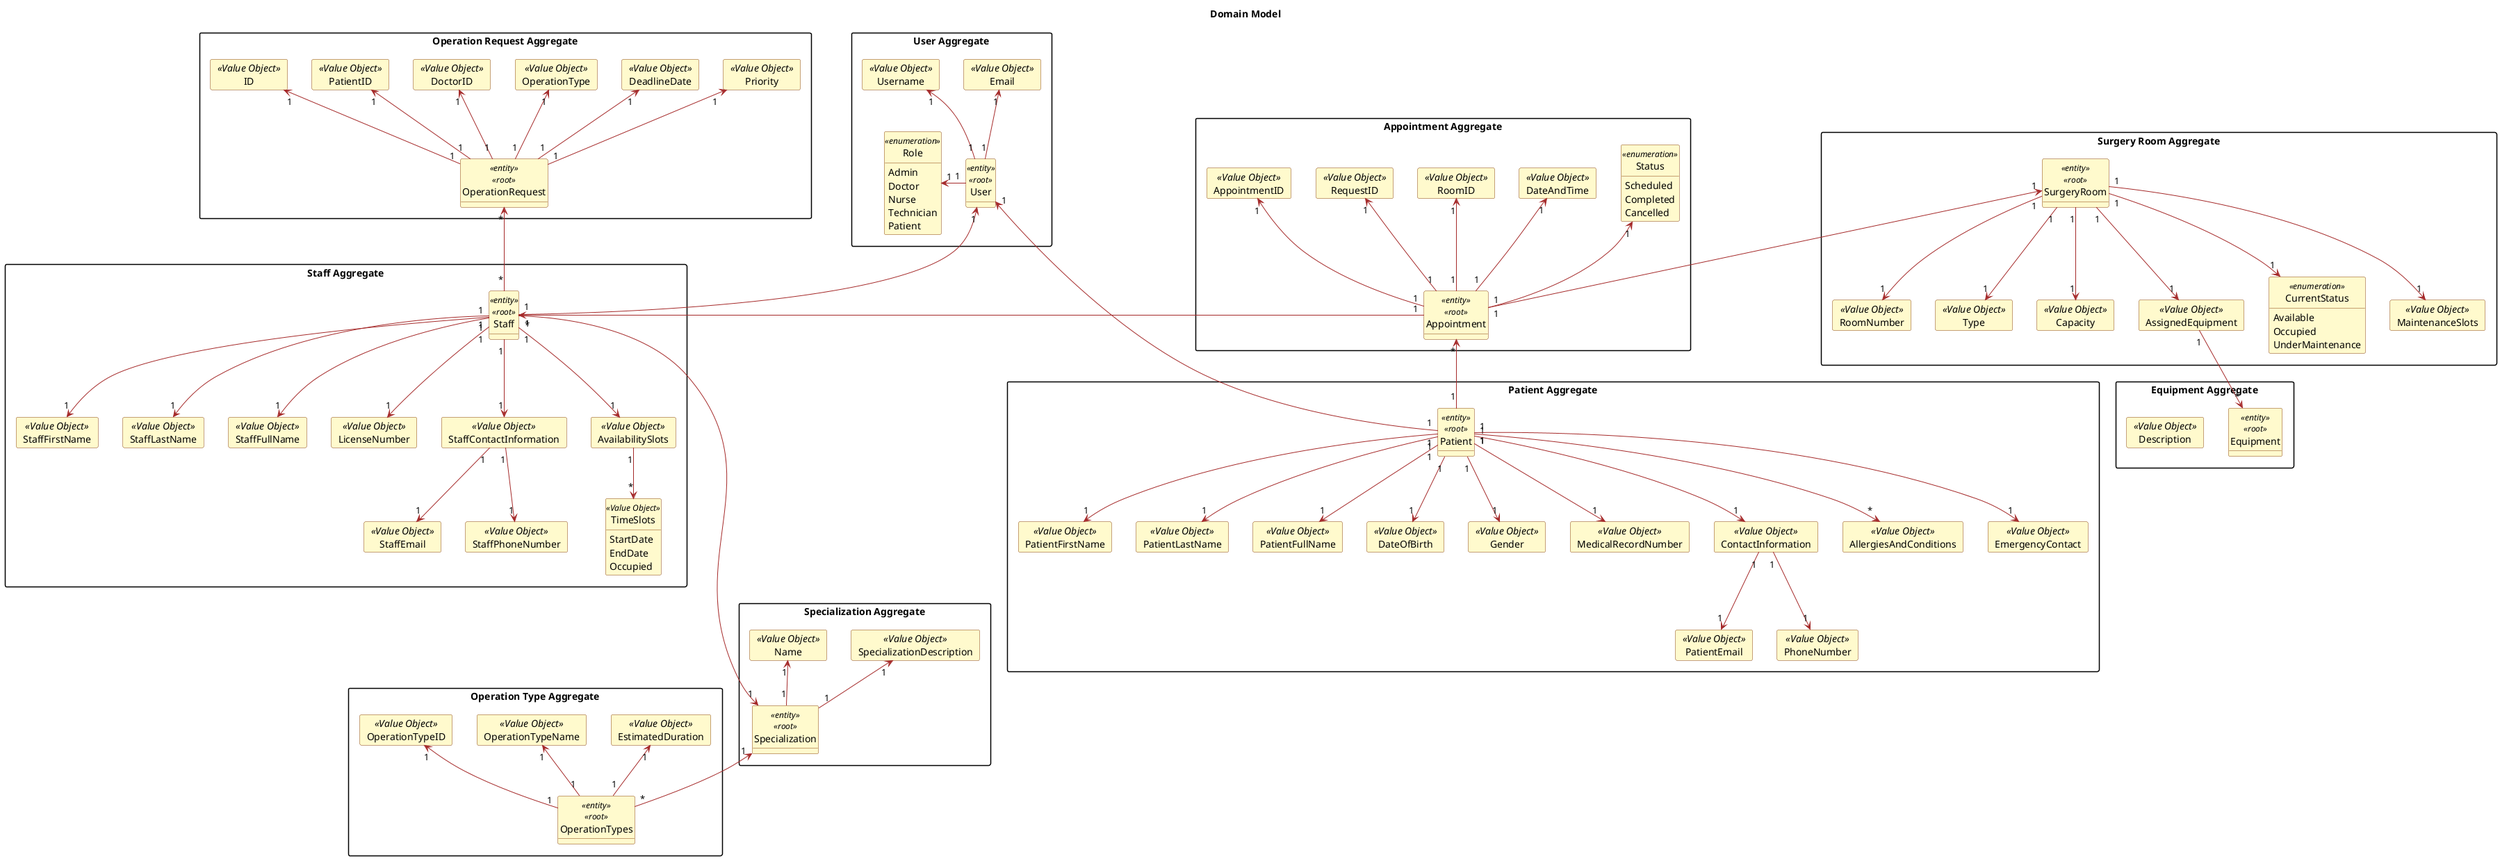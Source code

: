 @startuml
hide circle
hide methods
allow_mixing

'skinparam monochrome false
'skinparam packageStyle rectangle
'skinparam shadowing false
'skinparam linetype ortho

' Title
title Domain Model


skinparam classAttributeIconSize 0

skinparam class {
    LifeLineBorderColor DodgerBlue
    LifeLineBackgroundColor APPLICATION
    BackgroundColor LemonChiffon
    ArrowColor Brown
    BorderColor SaddleBrown
}

skinparam packageStyle rectangle

skinparam card {
    LifeLineBorderColor DodgerBlue
    LifeLineBackgroundColor APPLICATION
    BackgroundColor LemonChiffon
    ArrowColor Brown
    BorderColor SaddleBrown
}


' Aggregates



package "User Aggregate" {

    entity User <<entity>><<root>> {
    }

    card Username <<Value Object>>
    card Email <<Value Object>>

    enum Role <<enumeration>> {
        Admin
        Doctor
        Nurse
        Technician
        Patient
    }

    ' Relationships inside the User aggregate

    User "1"-u->"1" Username
    User "1"-u->"1" Email
    User "1"-l->"1" Role


}

package "Patient Aggregate" {

    entity Patient <<entity>><<root>> {
    }

    card PatientFirstName <<Value Object>>
    card PatientLastName <<Value Object>>
    card PatientFullName <<Value Object>>
    card DateOfBirth <<Value Object>>
    card Gender <<Value Object>>
    card MedicalRecordNumber <<Value Object>>
    card ContactInformation <<Value Object>>
    card AllergiesAndConditions <<Value Object>>
    card EmergencyContact <<Value Object>>
    'card AppointmentHistory <<Value Object>>

    ' Atributos Contact Information
    card PatientEmail <<Value Object>>
    card PhoneNumber <<Value Object>>

    ' Relationships Contact Information
    ContactInformation "1"-->"1" PatientEmail
    ContactInformation "1"-->"1" PhoneNumber

    ' Relationships inside the Patient aggregate
    Patient "1"-->"1" PatientFirstName
    Patient "1"-->"1" PatientLastName
    Patient "1"-->"1" PatientFullName
    Patient "1"-->"1" DateOfBirth
    Patient "1" --> "1" Gender
    Patient "1"-->"1" MedicalRecordNumber
    Patient "1" --> "1" ContactInformation
    Patient "1"--> "*" AllergiesAndConditions
    Patient "1"--> "1" EmergencyContact

}

package "Staff Aggregate" {

    entity Staff <<entity>><<root>> {
    }

    card StaffFirstName <<Value Object>>
    card StaffLastName <<Value Object>>
    card StaffFullName <<Value Object>>
    card LicenseNumber <<Value Object>>

    'specialization é entidade
    card StaffContactInformation <<Value Object>>
    card AvailabilitySlots <<Value Object>>
    entity TimeSlots <<Value Object>> {
        StartDate
        EndDate
        Occupied
    }

    ' Atributos Contact Information
    card StaffEmail <<Value Object>>
    card StaffPhoneNumber <<Value Object>>

    'Relationships Contact Information
    StaffContactInformation "1"-->"1" StaffEmail
    StaffContactInformation "1"-->"1" StaffPhoneNumber

    'Relationships inside the Staff aggregate
    Staff "1"-->"1" StaffFirstName
    Staff "1"-->"1" StaffLastName
    Staff "1"-->"1" StaffFullName
    Staff "1"-->"1" LicenseNumber
    Staff "1"-->"1" StaffContactInformation
    Staff "1"-->"1" AvailabilitySlots
    AvailabilitySlots "1"-->"*" TimeSlots


}

package "Specialization Aggregate" {

    entity Specialization <<entity>><<root>> {
    }

    card Name <<Value Object>>
    card SpecializationDescription <<Value Object>>

    'Relationships
    Specialization "1"-up->"1" Name
    Specialization "1"-up->"1" SpecializationDescription

}

package "Operation Request Aggregate" {

    entity OperationRequest <<entity>><<root>> {
    }

    card ID <<Value Object>>
    card PatientID <<Value Object>>
    card DoctorID <<Value Object>>
    card OperationType <<Value Object>>
    card DeadlineDate <<Value Object>>
    card Priority <<Value Object>>

    'Relationships
    OperationRequest "1"-up->"1" ID
    OperationRequest "1"-up->"1" PatientID
    OperationRequest "1"-up->"1" DoctorID
    OperationRequest "1"-up->"1" OperationType
    OperationRequest "1"-up->"1" DeadlineDate
    OperationRequest "1"-up->"1" Priority


}

package "Operation Type Aggregate" {

    entity OperationTypes <<entity>><<root>> {
    }

    card OperationTypeID <<Value Object>>
    card OperationTypeName <<Value Object>>
    card EstimatedDuration <<Value Object>>
    'Ligar a Specialization
    
    'Relationships
    OperationTypes "1"-up->"1" OperationTypeID
    OperationTypes "1"-up->"1" OperationTypeName
    OperationTypes "1"-up->"1" EstimatedDuration
    

}

package "Appointment Aggregate" {

    entity Appointment <<entity>><<root>> {
    }

    card AppointmentID <<Value Object>>
    card RequestID <<Value Object>>
    card RoomID <<Value Object>>
    card DateAndTime <<Value Object>>
    enum Status <<enumeration>> {
        Scheduled
        Completed
        Cancelled
    }

    'Relationships
    Appointment "1"-up->"1" AppointmentID
    Appointment "1"-up->"1" RequestID
    Appointment "1"-up->"1" RoomID
    Appointment "1"-up->"1" DateAndTime
    Appointment "1"-up->"1" Status


}

package "Equipment Aggregate"{

    entity Equipment <<entity>><<root>> {
    }

    card Name <<Value Object>>
    card Description <<Value Object>>
}

package "Surgery Room Aggregate" {

    entity SurgeryRoom <<entity>><<root>> {
    }

    card RoomNumber <<Value Object>>
    card Type <<Value Object>>
    card Capacity <<Value Object>>
    card AssignedEquipment <<Value Object>>
    enum CurrentStatus <<enumeration>> {
        Available
        Occupied
        UnderMaintenance
    }
    card MaintenanceSlots <<Value Object>>

    'Relationship Of the Assigned Equipment
    AssignedEquipment "1" --> "*" Equipment

    'Relationships

    SurgeryRoom "1"-->"1" RoomNumber
    SurgeryRoom "1"-->"1" Type
    SurgeryRoom "1"-->"1" Capacity
    SurgeryRoom "1"-->"1" AssignedEquipment
    SurgeryRoom "1"-->"1" CurrentStatus
    SurgeryRoom "1"-->"1" MaintenanceSlots
}

' Relationships

Patient "1" -up-> "*" Appointment
Patient "1" -up-> "1" User

Staff "*" -down----> "1" Specialization
Staff "1" -up-> "1" User
Staff "*" -up-> "*" OperationRequest

OperationTypes "*" -up-> "1" Specialization

Appointment "1" -up-> "1" SurgeryRoom
Appointment "1" -l-> "1" Staff




@enduml
